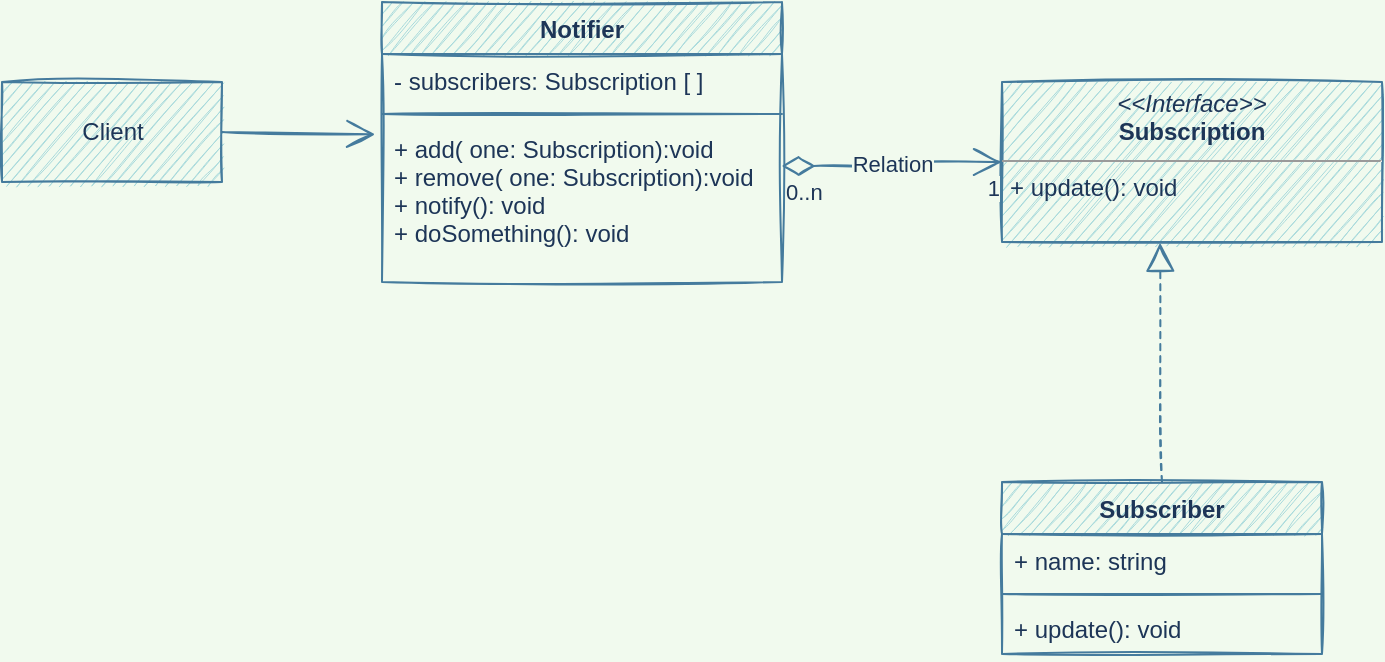 <mxfile>
    <diagram id="ErJP6-THTJGz2fv3dHqv" name="Page-1">
        <mxGraphModel dx="735" dy="717" grid="0" gridSize="10" guides="1" tooltips="1" connect="1" arrows="1" fold="1" page="1" pageScale="1" pageWidth="827" pageHeight="1169" background="#F1FAEE" math="0" shadow="0">
            <root>
                <mxCell id="0"/>
                <mxCell id="1" parent="0"/>
                <mxCell id="2" value="Client" style="html=1;sketch=1;fillColor=#A8DADC;strokeColor=#457B9D;fontColor=#1D3557;" vertex="1" parent="1">
                    <mxGeometry x="50" y="240" width="110" height="50" as="geometry"/>
                </mxCell>
                <mxCell id="3" value="Notifier" style="swimlane;fontStyle=1;align=center;verticalAlign=top;childLayout=stackLayout;horizontal=1;startSize=26;horizontalStack=0;resizeParent=1;resizeParentMax=0;resizeLast=0;collapsible=1;marginBottom=0;sketch=1;fillColor=#A8DADC;strokeColor=#457B9D;fontColor=#1D3557;" vertex="1" parent="1">
                    <mxGeometry x="240" y="200" width="200" height="140" as="geometry"/>
                </mxCell>
                <mxCell id="4" value="- subscribers: Subscription [ ]" style="text;strokeColor=none;fillColor=none;align=left;verticalAlign=top;spacingLeft=4;spacingRight=4;overflow=hidden;rotatable=0;points=[[0,0.5],[1,0.5]];portConstraint=eastwest;sketch=1;fontColor=#1D3557;" vertex="1" parent="3">
                    <mxGeometry y="26" width="200" height="26" as="geometry"/>
                </mxCell>
                <mxCell id="5" value="" style="line;strokeWidth=1;fillColor=none;align=left;verticalAlign=middle;spacingTop=-1;spacingLeft=3;spacingRight=3;rotatable=0;labelPosition=right;points=[];portConstraint=eastwest;sketch=1;labelBackgroundColor=#F1FAEE;strokeColor=#457B9D;fontColor=#1D3557;" vertex="1" parent="3">
                    <mxGeometry y="52" width="200" height="8" as="geometry"/>
                </mxCell>
                <mxCell id="6" value="+ add( one: Subscription):void&#10;+ remove( one: Subscription):void&#10;+ notify(): void&#10;+ doSomething(): void" style="text;strokeColor=none;fillColor=none;align=left;verticalAlign=top;spacingLeft=4;spacingRight=4;overflow=hidden;rotatable=0;points=[[0,0.5],[1,0.5]];portConstraint=eastwest;sketch=1;fontColor=#1D3557;" vertex="1" parent="3">
                    <mxGeometry y="60" width="200" height="80" as="geometry"/>
                </mxCell>
                <mxCell id="7" value="&lt;p style=&quot;margin: 0px ; margin-top: 4px ; text-align: center&quot;&gt;&lt;i&gt;&amp;lt;&amp;lt;Interface&amp;gt;&amp;gt;&lt;/i&gt;&lt;br&gt;&lt;b&gt;Subscription&lt;/b&gt;&lt;/p&gt;&lt;hr size=&quot;1&quot;&gt;&lt;p style=&quot;margin: 0px ; margin-left: 4px&quot;&gt;&lt;/p&gt;&lt;p style=&quot;margin: 0px ; margin-left: 4px&quot;&gt;+ update(): void&lt;br&gt;&lt;br&gt;&lt;/p&gt;" style="verticalAlign=top;align=left;overflow=fill;fontSize=12;fontFamily=Helvetica;html=1;sketch=1;fillColor=#A8DADC;strokeColor=#457B9D;fontColor=#1D3557;" vertex="1" parent="1">
                    <mxGeometry x="550" y="240" width="190" height="80" as="geometry"/>
                </mxCell>
                <mxCell id="8" value="Subscriber" style="swimlane;fontStyle=1;align=center;verticalAlign=top;childLayout=stackLayout;horizontal=1;startSize=26;horizontalStack=0;resizeParent=1;resizeParentMax=0;resizeLast=0;collapsible=1;marginBottom=0;sketch=1;fillColor=#A8DADC;strokeColor=#457B9D;fontColor=#1D3557;" vertex="1" parent="1">
                    <mxGeometry x="550" y="440" width="160" height="86" as="geometry"/>
                </mxCell>
                <mxCell id="9" value="+ name: string" style="text;strokeColor=none;fillColor=none;align=left;verticalAlign=top;spacingLeft=4;spacingRight=4;overflow=hidden;rotatable=0;points=[[0,0.5],[1,0.5]];portConstraint=eastwest;sketch=1;fontColor=#1D3557;" vertex="1" parent="8">
                    <mxGeometry y="26" width="160" height="26" as="geometry"/>
                </mxCell>
                <mxCell id="10" value="" style="line;strokeWidth=1;fillColor=none;align=left;verticalAlign=middle;spacingTop=-1;spacingLeft=3;spacingRight=3;rotatable=0;labelPosition=right;points=[];portConstraint=eastwest;sketch=1;labelBackgroundColor=#F1FAEE;strokeColor=#457B9D;fontColor=#1D3557;" vertex="1" parent="8">
                    <mxGeometry y="52" width="160" height="8" as="geometry"/>
                </mxCell>
                <mxCell id="11" value="+ update(): void" style="text;strokeColor=none;fillColor=none;align=left;verticalAlign=top;spacingLeft=4;spacingRight=4;overflow=hidden;rotatable=0;points=[[0,0.5],[1,0.5]];portConstraint=eastwest;sketch=1;fontColor=#1D3557;" vertex="1" parent="8">
                    <mxGeometry y="60" width="160" height="26" as="geometry"/>
                </mxCell>
                <mxCell id="12" value="" style="endArrow=open;endFill=1;endSize=12;html=1;exitX=1;exitY=0.5;exitDx=0;exitDy=0;entryX=-0.017;entryY=0.077;entryDx=0;entryDy=0;entryPerimeter=0;sketch=1;labelBackgroundColor=#F1FAEE;strokeColor=#457B9D;fontColor=#1D3557;" edge="1" parent="1" source="2" target="6">
                    <mxGeometry width="160" relative="1" as="geometry">
                        <mxPoint x="330" y="370" as="sourcePoint"/>
                        <mxPoint x="490" y="370" as="targetPoint"/>
                    </mxGeometry>
                </mxCell>
                <mxCell id="13" value="Relation" style="endArrow=open;html=1;endSize=12;startArrow=diamondThin;startSize=14;startFill=0;edgeStyle=orthogonalEdgeStyle;exitX=0.999;exitY=0.275;exitDx=0;exitDy=0;entryX=0;entryY=0.5;entryDx=0;entryDy=0;exitPerimeter=0;sketch=1;labelBackgroundColor=#F1FAEE;strokeColor=#457B9D;fontColor=#1D3557;" edge="1" parent="1" source="6" target="7">
                    <mxGeometry relative="1" as="geometry">
                        <mxPoint x="330" y="370" as="sourcePoint"/>
                        <mxPoint x="490" y="370" as="targetPoint"/>
                    </mxGeometry>
                </mxCell>
                <mxCell id="14" value="0..n" style="edgeLabel;resizable=0;html=1;align=left;verticalAlign=top;sketch=1;labelBackgroundColor=#F1FAEE;fontColor=#1D3557;" connectable="0" vertex="1" parent="13">
                    <mxGeometry x="-1" relative="1" as="geometry"/>
                </mxCell>
                <mxCell id="15" value="1" style="edgeLabel;resizable=0;html=1;align=right;verticalAlign=top;sketch=1;labelBackgroundColor=#F1FAEE;fontColor=#1D3557;" connectable="0" vertex="1" parent="13">
                    <mxGeometry x="1" relative="1" as="geometry"/>
                </mxCell>
                <mxCell id="16" value="" style="endArrow=block;dashed=1;endFill=0;endSize=12;html=1;exitX=0.5;exitY=0;exitDx=0;exitDy=0;entryX=0.416;entryY=1.004;entryDx=0;entryDy=0;entryPerimeter=0;sketch=1;labelBackgroundColor=#F1FAEE;strokeColor=#457B9D;fontColor=#1D3557;" edge="1" parent="1" source="8" target="7">
                    <mxGeometry width="160" relative="1" as="geometry">
                        <mxPoint x="330" y="370" as="sourcePoint"/>
                        <mxPoint x="490" y="370" as="targetPoint"/>
                    </mxGeometry>
                </mxCell>
            </root>
        </mxGraphModel>
    </diagram>
</mxfile>